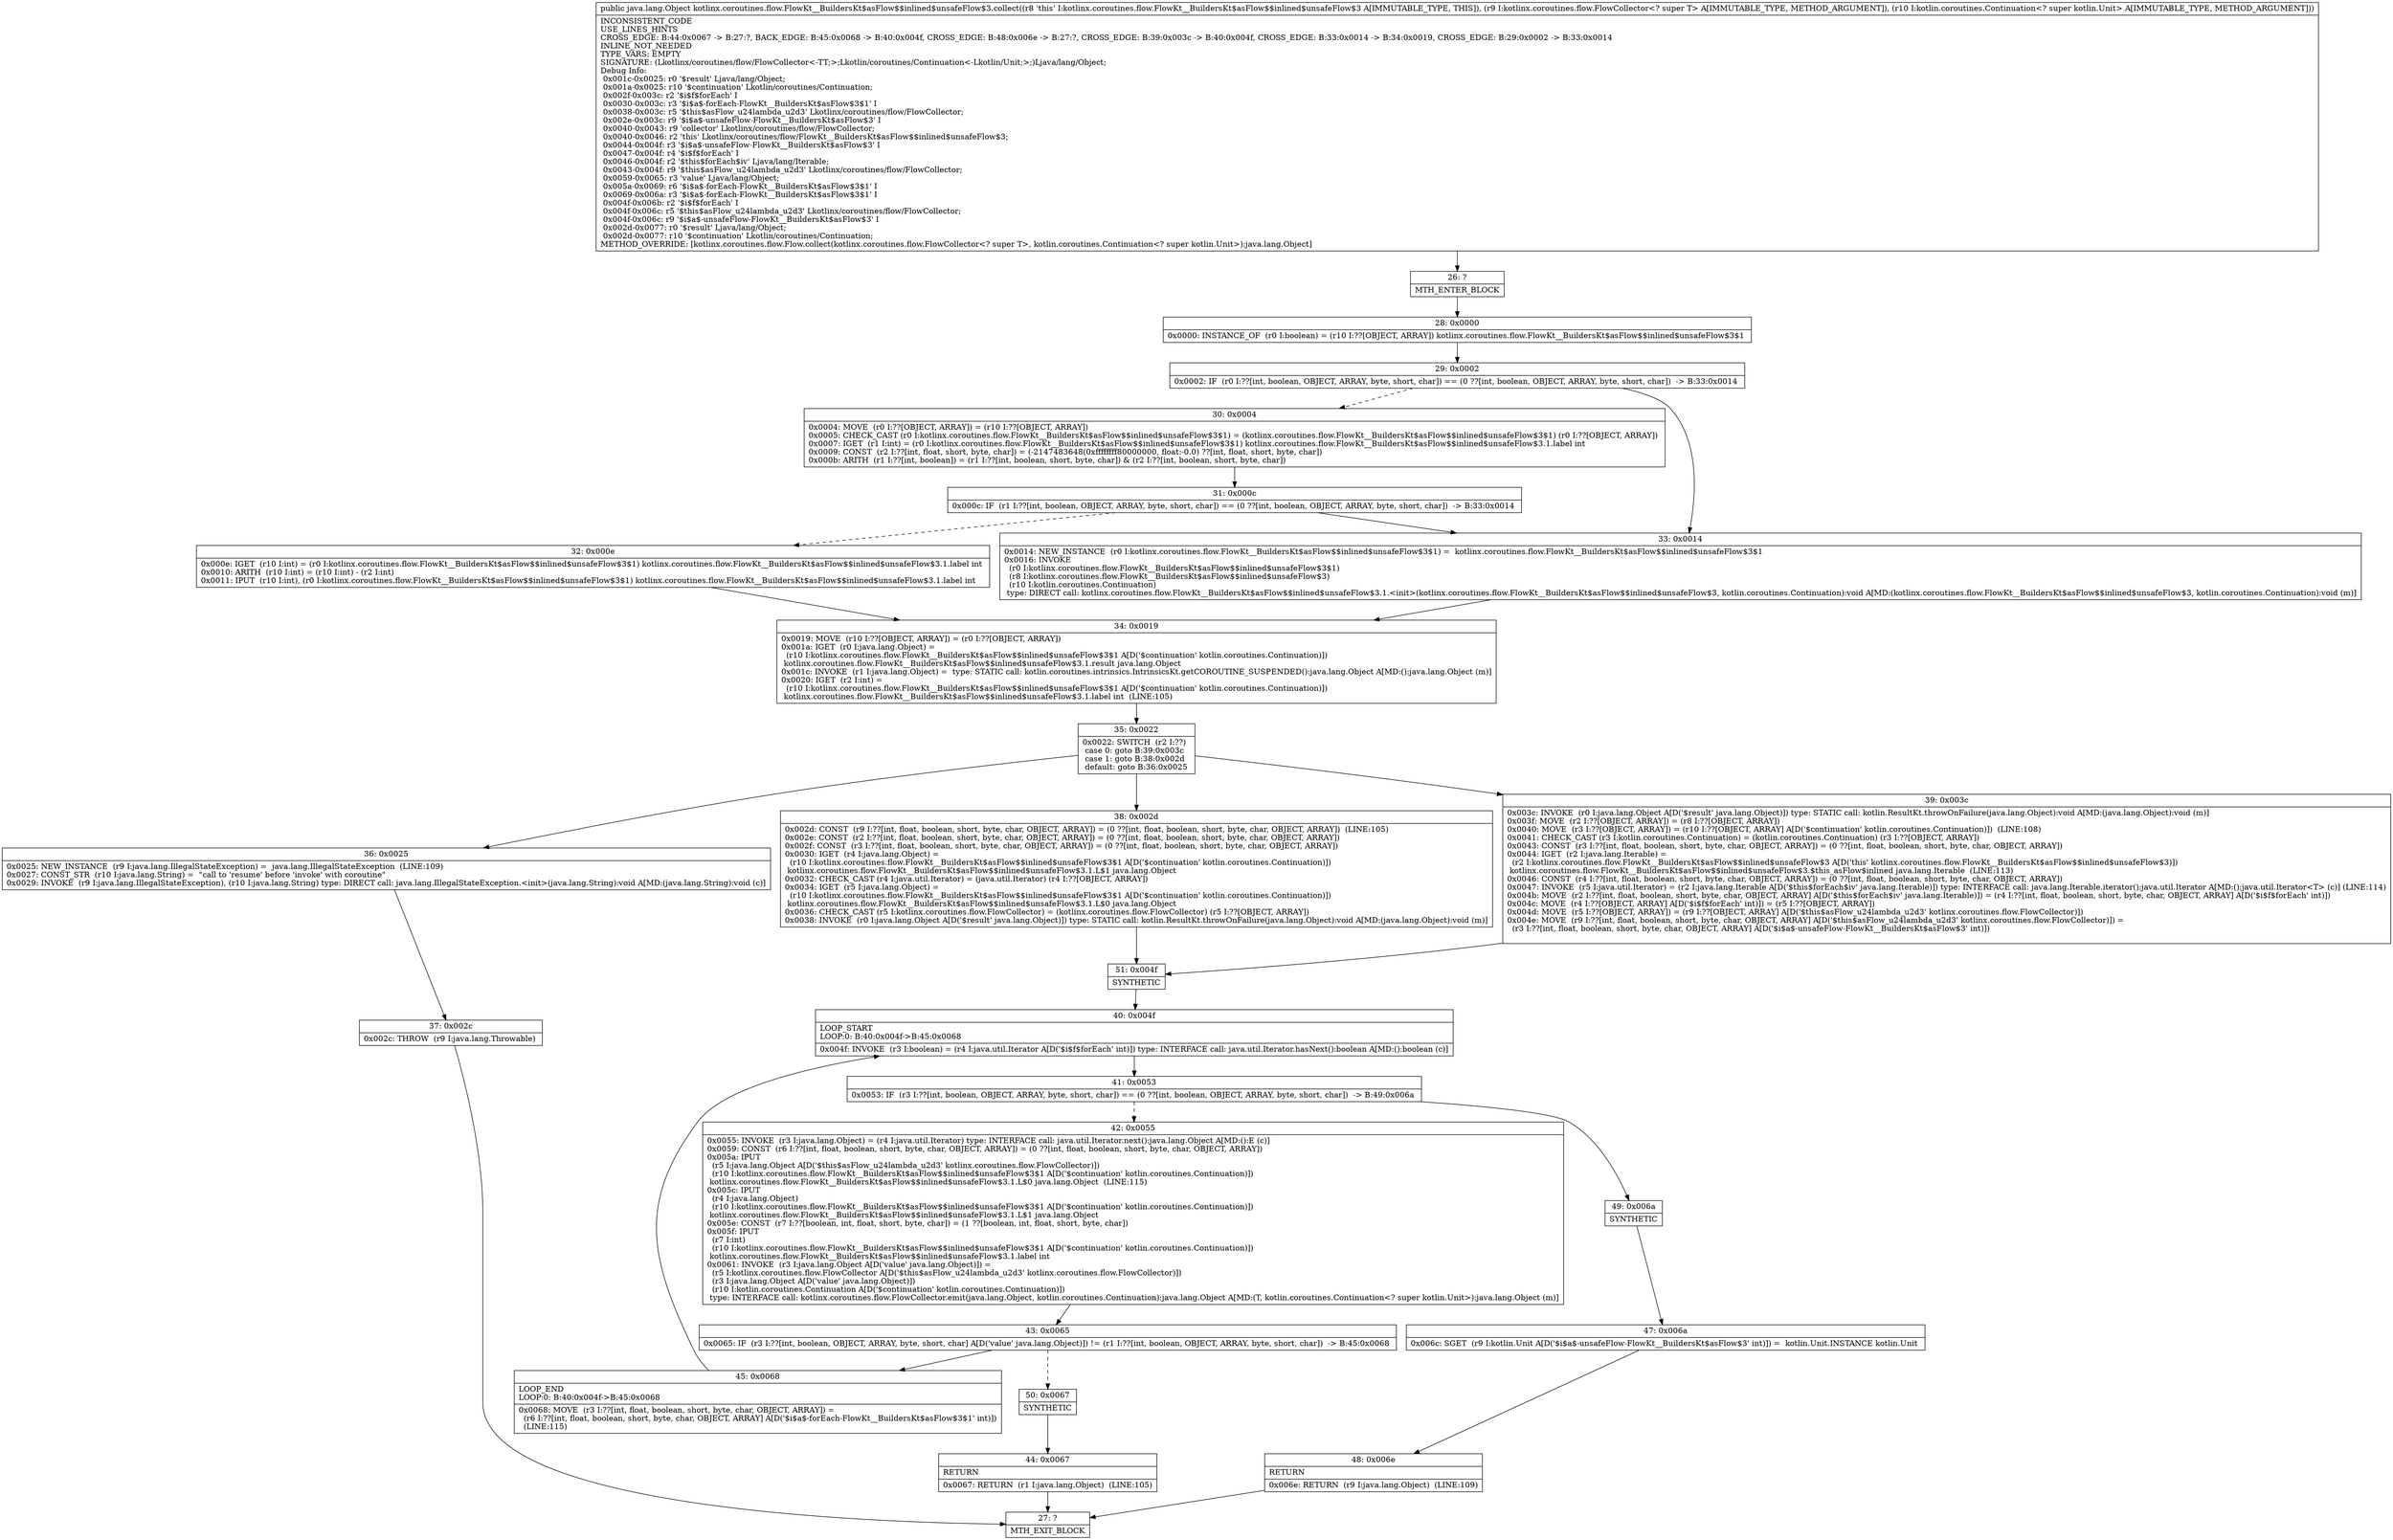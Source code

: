 digraph "CFG forkotlinx.coroutines.flow.FlowKt__BuildersKt$asFlow$$inlined$unsafeFlow$3.collect(Lkotlinx\/coroutines\/flow\/FlowCollector;Lkotlin\/coroutines\/Continuation;)Ljava\/lang\/Object;" {
Node_26 [shape=record,label="{26\:\ ?|MTH_ENTER_BLOCK\l}"];
Node_28 [shape=record,label="{28\:\ 0x0000|0x0000: INSTANCE_OF  (r0 I:boolean) = (r10 I:??[OBJECT, ARRAY]) kotlinx.coroutines.flow.FlowKt__BuildersKt$asFlow$$inlined$unsafeFlow$3$1 \l}"];
Node_29 [shape=record,label="{29\:\ 0x0002|0x0002: IF  (r0 I:??[int, boolean, OBJECT, ARRAY, byte, short, char]) == (0 ??[int, boolean, OBJECT, ARRAY, byte, short, char])  \-\> B:33:0x0014 \l}"];
Node_30 [shape=record,label="{30\:\ 0x0004|0x0004: MOVE  (r0 I:??[OBJECT, ARRAY]) = (r10 I:??[OBJECT, ARRAY]) \l0x0005: CHECK_CAST (r0 I:kotlinx.coroutines.flow.FlowKt__BuildersKt$asFlow$$inlined$unsafeFlow$3$1) = (kotlinx.coroutines.flow.FlowKt__BuildersKt$asFlow$$inlined$unsafeFlow$3$1) (r0 I:??[OBJECT, ARRAY]) \l0x0007: IGET  (r1 I:int) = (r0 I:kotlinx.coroutines.flow.FlowKt__BuildersKt$asFlow$$inlined$unsafeFlow$3$1) kotlinx.coroutines.flow.FlowKt__BuildersKt$asFlow$$inlined$unsafeFlow$3.1.label int \l0x0009: CONST  (r2 I:??[int, float, short, byte, char]) = (\-2147483648(0xffffffff80000000, float:\-0.0) ??[int, float, short, byte, char]) \l0x000b: ARITH  (r1 I:??[int, boolean]) = (r1 I:??[int, boolean, short, byte, char]) & (r2 I:??[int, boolean, short, byte, char]) \l}"];
Node_31 [shape=record,label="{31\:\ 0x000c|0x000c: IF  (r1 I:??[int, boolean, OBJECT, ARRAY, byte, short, char]) == (0 ??[int, boolean, OBJECT, ARRAY, byte, short, char])  \-\> B:33:0x0014 \l}"];
Node_32 [shape=record,label="{32\:\ 0x000e|0x000e: IGET  (r10 I:int) = (r0 I:kotlinx.coroutines.flow.FlowKt__BuildersKt$asFlow$$inlined$unsafeFlow$3$1) kotlinx.coroutines.flow.FlowKt__BuildersKt$asFlow$$inlined$unsafeFlow$3.1.label int \l0x0010: ARITH  (r10 I:int) = (r10 I:int) \- (r2 I:int) \l0x0011: IPUT  (r10 I:int), (r0 I:kotlinx.coroutines.flow.FlowKt__BuildersKt$asFlow$$inlined$unsafeFlow$3$1) kotlinx.coroutines.flow.FlowKt__BuildersKt$asFlow$$inlined$unsafeFlow$3.1.label int \l}"];
Node_34 [shape=record,label="{34\:\ 0x0019|0x0019: MOVE  (r10 I:??[OBJECT, ARRAY]) = (r0 I:??[OBJECT, ARRAY]) \l0x001a: IGET  (r0 I:java.lang.Object) = \l  (r10 I:kotlinx.coroutines.flow.FlowKt__BuildersKt$asFlow$$inlined$unsafeFlow$3$1 A[D('$continuation' kotlin.coroutines.Continuation)])\l kotlinx.coroutines.flow.FlowKt__BuildersKt$asFlow$$inlined$unsafeFlow$3.1.result java.lang.Object \l0x001c: INVOKE  (r1 I:java.lang.Object) =  type: STATIC call: kotlin.coroutines.intrinsics.IntrinsicsKt.getCOROUTINE_SUSPENDED():java.lang.Object A[MD:():java.lang.Object (m)]\l0x0020: IGET  (r2 I:int) = \l  (r10 I:kotlinx.coroutines.flow.FlowKt__BuildersKt$asFlow$$inlined$unsafeFlow$3$1 A[D('$continuation' kotlin.coroutines.Continuation)])\l kotlinx.coroutines.flow.FlowKt__BuildersKt$asFlow$$inlined$unsafeFlow$3.1.label int  (LINE:105)\l}"];
Node_35 [shape=record,label="{35\:\ 0x0022|0x0022: SWITCH  (r2 I:??)\l case 0: goto B:39:0x003c\l case 1: goto B:38:0x002d\l default: goto B:36:0x0025 \l}"];
Node_36 [shape=record,label="{36\:\ 0x0025|0x0025: NEW_INSTANCE  (r9 I:java.lang.IllegalStateException) =  java.lang.IllegalStateException  (LINE:109)\l0x0027: CONST_STR  (r10 I:java.lang.String) =  \"call to 'resume' before 'invoke' with coroutine\" \l0x0029: INVOKE  (r9 I:java.lang.IllegalStateException), (r10 I:java.lang.String) type: DIRECT call: java.lang.IllegalStateException.\<init\>(java.lang.String):void A[MD:(java.lang.String):void (c)]\l}"];
Node_37 [shape=record,label="{37\:\ 0x002c|0x002c: THROW  (r9 I:java.lang.Throwable) \l}"];
Node_27 [shape=record,label="{27\:\ ?|MTH_EXIT_BLOCK\l}"];
Node_38 [shape=record,label="{38\:\ 0x002d|0x002d: CONST  (r9 I:??[int, float, boolean, short, byte, char, OBJECT, ARRAY]) = (0 ??[int, float, boolean, short, byte, char, OBJECT, ARRAY])  (LINE:105)\l0x002e: CONST  (r2 I:??[int, float, boolean, short, byte, char, OBJECT, ARRAY]) = (0 ??[int, float, boolean, short, byte, char, OBJECT, ARRAY]) \l0x002f: CONST  (r3 I:??[int, float, boolean, short, byte, char, OBJECT, ARRAY]) = (0 ??[int, float, boolean, short, byte, char, OBJECT, ARRAY]) \l0x0030: IGET  (r4 I:java.lang.Object) = \l  (r10 I:kotlinx.coroutines.flow.FlowKt__BuildersKt$asFlow$$inlined$unsafeFlow$3$1 A[D('$continuation' kotlin.coroutines.Continuation)])\l kotlinx.coroutines.flow.FlowKt__BuildersKt$asFlow$$inlined$unsafeFlow$3.1.L$1 java.lang.Object \l0x0032: CHECK_CAST (r4 I:java.util.Iterator) = (java.util.Iterator) (r4 I:??[OBJECT, ARRAY]) \l0x0034: IGET  (r5 I:java.lang.Object) = \l  (r10 I:kotlinx.coroutines.flow.FlowKt__BuildersKt$asFlow$$inlined$unsafeFlow$3$1 A[D('$continuation' kotlin.coroutines.Continuation)])\l kotlinx.coroutines.flow.FlowKt__BuildersKt$asFlow$$inlined$unsafeFlow$3.1.L$0 java.lang.Object \l0x0036: CHECK_CAST (r5 I:kotlinx.coroutines.flow.FlowCollector) = (kotlinx.coroutines.flow.FlowCollector) (r5 I:??[OBJECT, ARRAY]) \l0x0038: INVOKE  (r0 I:java.lang.Object A[D('$result' java.lang.Object)]) type: STATIC call: kotlin.ResultKt.throwOnFailure(java.lang.Object):void A[MD:(java.lang.Object):void (m)]\l}"];
Node_51 [shape=record,label="{51\:\ 0x004f|SYNTHETIC\l}"];
Node_40 [shape=record,label="{40\:\ 0x004f|LOOP_START\lLOOP:0: B:40:0x004f\-\>B:45:0x0068\l|0x004f: INVOKE  (r3 I:boolean) = (r4 I:java.util.Iterator A[D('$i$f$forEach' int)]) type: INTERFACE call: java.util.Iterator.hasNext():boolean A[MD:():boolean (c)]\l}"];
Node_41 [shape=record,label="{41\:\ 0x0053|0x0053: IF  (r3 I:??[int, boolean, OBJECT, ARRAY, byte, short, char]) == (0 ??[int, boolean, OBJECT, ARRAY, byte, short, char])  \-\> B:49:0x006a \l}"];
Node_42 [shape=record,label="{42\:\ 0x0055|0x0055: INVOKE  (r3 I:java.lang.Object) = (r4 I:java.util.Iterator) type: INTERFACE call: java.util.Iterator.next():java.lang.Object A[MD:():E (c)]\l0x0059: CONST  (r6 I:??[int, float, boolean, short, byte, char, OBJECT, ARRAY]) = (0 ??[int, float, boolean, short, byte, char, OBJECT, ARRAY]) \l0x005a: IPUT  \l  (r5 I:java.lang.Object A[D('$this$asFlow_u24lambda_u2d3' kotlinx.coroutines.flow.FlowCollector)])\l  (r10 I:kotlinx.coroutines.flow.FlowKt__BuildersKt$asFlow$$inlined$unsafeFlow$3$1 A[D('$continuation' kotlin.coroutines.Continuation)])\l kotlinx.coroutines.flow.FlowKt__BuildersKt$asFlow$$inlined$unsafeFlow$3.1.L$0 java.lang.Object  (LINE:115)\l0x005c: IPUT  \l  (r4 I:java.lang.Object)\l  (r10 I:kotlinx.coroutines.flow.FlowKt__BuildersKt$asFlow$$inlined$unsafeFlow$3$1 A[D('$continuation' kotlin.coroutines.Continuation)])\l kotlinx.coroutines.flow.FlowKt__BuildersKt$asFlow$$inlined$unsafeFlow$3.1.L$1 java.lang.Object \l0x005e: CONST  (r7 I:??[boolean, int, float, short, byte, char]) = (1 ??[boolean, int, float, short, byte, char]) \l0x005f: IPUT  \l  (r7 I:int)\l  (r10 I:kotlinx.coroutines.flow.FlowKt__BuildersKt$asFlow$$inlined$unsafeFlow$3$1 A[D('$continuation' kotlin.coroutines.Continuation)])\l kotlinx.coroutines.flow.FlowKt__BuildersKt$asFlow$$inlined$unsafeFlow$3.1.label int \l0x0061: INVOKE  (r3 I:java.lang.Object A[D('value' java.lang.Object)]) = \l  (r5 I:kotlinx.coroutines.flow.FlowCollector A[D('$this$asFlow_u24lambda_u2d3' kotlinx.coroutines.flow.FlowCollector)])\l  (r3 I:java.lang.Object A[D('value' java.lang.Object)])\l  (r10 I:kotlin.coroutines.Continuation A[D('$continuation' kotlin.coroutines.Continuation)])\l type: INTERFACE call: kotlinx.coroutines.flow.FlowCollector.emit(java.lang.Object, kotlin.coroutines.Continuation):java.lang.Object A[MD:(T, kotlin.coroutines.Continuation\<? super kotlin.Unit\>):java.lang.Object (m)]\l}"];
Node_43 [shape=record,label="{43\:\ 0x0065|0x0065: IF  (r3 I:??[int, boolean, OBJECT, ARRAY, byte, short, char] A[D('value' java.lang.Object)]) != (r1 I:??[int, boolean, OBJECT, ARRAY, byte, short, char])  \-\> B:45:0x0068 \l}"];
Node_45 [shape=record,label="{45\:\ 0x0068|LOOP_END\lLOOP:0: B:40:0x004f\-\>B:45:0x0068\l|0x0068: MOVE  (r3 I:??[int, float, boolean, short, byte, char, OBJECT, ARRAY]) = \l  (r6 I:??[int, float, boolean, short, byte, char, OBJECT, ARRAY] A[D('$i$a$\-forEach\-FlowKt__BuildersKt$asFlow$3$1' int)])\l  (LINE:115)\l}"];
Node_50 [shape=record,label="{50\:\ 0x0067|SYNTHETIC\l}"];
Node_44 [shape=record,label="{44\:\ 0x0067|RETURN\l|0x0067: RETURN  (r1 I:java.lang.Object)  (LINE:105)\l}"];
Node_49 [shape=record,label="{49\:\ 0x006a|SYNTHETIC\l}"];
Node_47 [shape=record,label="{47\:\ 0x006a|0x006c: SGET  (r9 I:kotlin.Unit A[D('$i$a$\-unsafeFlow\-FlowKt__BuildersKt$asFlow$3' int)]) =  kotlin.Unit.INSTANCE kotlin.Unit \l}"];
Node_48 [shape=record,label="{48\:\ 0x006e|RETURN\l|0x006e: RETURN  (r9 I:java.lang.Object)  (LINE:109)\l}"];
Node_39 [shape=record,label="{39\:\ 0x003c|0x003c: INVOKE  (r0 I:java.lang.Object A[D('$result' java.lang.Object)]) type: STATIC call: kotlin.ResultKt.throwOnFailure(java.lang.Object):void A[MD:(java.lang.Object):void (m)]\l0x003f: MOVE  (r2 I:??[OBJECT, ARRAY]) = (r8 I:??[OBJECT, ARRAY]) \l0x0040: MOVE  (r3 I:??[OBJECT, ARRAY]) = (r10 I:??[OBJECT, ARRAY] A[D('$continuation' kotlin.coroutines.Continuation)])  (LINE:108)\l0x0041: CHECK_CAST (r3 I:kotlin.coroutines.Continuation) = (kotlin.coroutines.Continuation) (r3 I:??[OBJECT, ARRAY]) \l0x0043: CONST  (r3 I:??[int, float, boolean, short, byte, char, OBJECT, ARRAY]) = (0 ??[int, float, boolean, short, byte, char, OBJECT, ARRAY]) \l0x0044: IGET  (r2 I:java.lang.Iterable) = \l  (r2 I:kotlinx.coroutines.flow.FlowKt__BuildersKt$asFlow$$inlined$unsafeFlow$3 A[D('this' kotlinx.coroutines.flow.FlowKt__BuildersKt$asFlow$$inlined$unsafeFlow$3)])\l kotlinx.coroutines.flow.FlowKt__BuildersKt$asFlow$$inlined$unsafeFlow$3.$this_asFlow$inlined java.lang.Iterable  (LINE:113)\l0x0046: CONST  (r4 I:??[int, float, boolean, short, byte, char, OBJECT, ARRAY]) = (0 ??[int, float, boolean, short, byte, char, OBJECT, ARRAY]) \l0x0047: INVOKE  (r5 I:java.util.Iterator) = (r2 I:java.lang.Iterable A[D('$this$forEach$iv' java.lang.Iterable)]) type: INTERFACE call: java.lang.Iterable.iterator():java.util.Iterator A[MD:():java.util.Iterator\<T\> (c)] (LINE:114)\l0x004b: MOVE  (r2 I:??[int, float, boolean, short, byte, char, OBJECT, ARRAY] A[D('$this$forEach$iv' java.lang.Iterable)]) = (r4 I:??[int, float, boolean, short, byte, char, OBJECT, ARRAY] A[D('$i$f$forEach' int)]) \l0x004c: MOVE  (r4 I:??[OBJECT, ARRAY] A[D('$i$f$forEach' int)]) = (r5 I:??[OBJECT, ARRAY]) \l0x004d: MOVE  (r5 I:??[OBJECT, ARRAY]) = (r9 I:??[OBJECT, ARRAY] A[D('$this$asFlow_u24lambda_u2d3' kotlinx.coroutines.flow.FlowCollector)]) \l0x004e: MOVE  (r9 I:??[int, float, boolean, short, byte, char, OBJECT, ARRAY] A[D('$this$asFlow_u24lambda_u2d3' kotlinx.coroutines.flow.FlowCollector)]) = \l  (r3 I:??[int, float, boolean, short, byte, char, OBJECT, ARRAY] A[D('$i$a$\-unsafeFlow\-FlowKt__BuildersKt$asFlow$3' int)])\l \l}"];
Node_33 [shape=record,label="{33\:\ 0x0014|0x0014: NEW_INSTANCE  (r0 I:kotlinx.coroutines.flow.FlowKt__BuildersKt$asFlow$$inlined$unsafeFlow$3$1) =  kotlinx.coroutines.flow.FlowKt__BuildersKt$asFlow$$inlined$unsafeFlow$3$1 \l0x0016: INVOKE  \l  (r0 I:kotlinx.coroutines.flow.FlowKt__BuildersKt$asFlow$$inlined$unsafeFlow$3$1)\l  (r8 I:kotlinx.coroutines.flow.FlowKt__BuildersKt$asFlow$$inlined$unsafeFlow$3)\l  (r10 I:kotlin.coroutines.Continuation)\l type: DIRECT call: kotlinx.coroutines.flow.FlowKt__BuildersKt$asFlow$$inlined$unsafeFlow$3.1.\<init\>(kotlinx.coroutines.flow.FlowKt__BuildersKt$asFlow$$inlined$unsafeFlow$3, kotlin.coroutines.Continuation):void A[MD:(kotlinx.coroutines.flow.FlowKt__BuildersKt$asFlow$$inlined$unsafeFlow$3, kotlin.coroutines.Continuation):void (m)]\l}"];
MethodNode[shape=record,label="{public java.lang.Object kotlinx.coroutines.flow.FlowKt__BuildersKt$asFlow$$inlined$unsafeFlow$3.collect((r8 'this' I:kotlinx.coroutines.flow.FlowKt__BuildersKt$asFlow$$inlined$unsafeFlow$3 A[IMMUTABLE_TYPE, THIS]), (r9 I:kotlinx.coroutines.flow.FlowCollector\<? super T\> A[IMMUTABLE_TYPE, METHOD_ARGUMENT]), (r10 I:kotlin.coroutines.Continuation\<? super kotlin.Unit\> A[IMMUTABLE_TYPE, METHOD_ARGUMENT]))  | INCONSISTENT_CODE\lUSE_LINES_HINTS\lCROSS_EDGE: B:44:0x0067 \-\> B:27:?, BACK_EDGE: B:45:0x0068 \-\> B:40:0x004f, CROSS_EDGE: B:48:0x006e \-\> B:27:?, CROSS_EDGE: B:39:0x003c \-\> B:40:0x004f, CROSS_EDGE: B:33:0x0014 \-\> B:34:0x0019, CROSS_EDGE: B:29:0x0002 \-\> B:33:0x0014\lINLINE_NOT_NEEDED\lTYPE_VARS: EMPTY\lSIGNATURE: (Lkotlinx\/coroutines\/flow\/FlowCollector\<\-TT;\>;Lkotlin\/coroutines\/Continuation\<\-Lkotlin\/Unit;\>;)Ljava\/lang\/Object;\lDebug Info:\l  0x001c\-0x0025: r0 '$result' Ljava\/lang\/Object;\l  0x001a\-0x0025: r10 '$continuation' Lkotlin\/coroutines\/Continuation;\l  0x002f\-0x003c: r2 '$i$f$forEach' I\l  0x0030\-0x003c: r3 '$i$a$\-forEach\-FlowKt__BuildersKt$asFlow$3$1' I\l  0x0038\-0x003c: r5 '$this$asFlow_u24lambda_u2d3' Lkotlinx\/coroutines\/flow\/FlowCollector;\l  0x002e\-0x003c: r9 '$i$a$\-unsafeFlow\-FlowKt__BuildersKt$asFlow$3' I\l  0x0040\-0x0043: r9 'collector' Lkotlinx\/coroutines\/flow\/FlowCollector;\l  0x0040\-0x0046: r2 'this' Lkotlinx\/coroutines\/flow\/FlowKt__BuildersKt$asFlow$$inlined$unsafeFlow$3;\l  0x0044\-0x004f: r3 '$i$a$\-unsafeFlow\-FlowKt__BuildersKt$asFlow$3' I\l  0x0047\-0x004f: r4 '$i$f$forEach' I\l  0x0046\-0x004f: r2 '$this$forEach$iv' Ljava\/lang\/Iterable;\l  0x0043\-0x004f: r9 '$this$asFlow_u24lambda_u2d3' Lkotlinx\/coroutines\/flow\/FlowCollector;\l  0x0059\-0x0065: r3 'value' Ljava\/lang\/Object;\l  0x005a\-0x0069: r6 '$i$a$\-forEach\-FlowKt__BuildersKt$asFlow$3$1' I\l  0x0069\-0x006a: r3 '$i$a$\-forEach\-FlowKt__BuildersKt$asFlow$3$1' I\l  0x004f\-0x006b: r2 '$i$f$forEach' I\l  0x004f\-0x006c: r5 '$this$asFlow_u24lambda_u2d3' Lkotlinx\/coroutines\/flow\/FlowCollector;\l  0x004f\-0x006c: r9 '$i$a$\-unsafeFlow\-FlowKt__BuildersKt$asFlow$3' I\l  0x002d\-0x0077: r0 '$result' Ljava\/lang\/Object;\l  0x002d\-0x0077: r10 '$continuation' Lkotlin\/coroutines\/Continuation;\lMETHOD_OVERRIDE: [kotlinx.coroutines.flow.Flow.collect(kotlinx.coroutines.flow.FlowCollector\<? super T\>, kotlin.coroutines.Continuation\<? super kotlin.Unit\>):java.lang.Object]\l}"];
MethodNode -> Node_26;Node_26 -> Node_28;
Node_28 -> Node_29;
Node_29 -> Node_30[style=dashed];
Node_29 -> Node_33;
Node_30 -> Node_31;
Node_31 -> Node_32[style=dashed];
Node_31 -> Node_33;
Node_32 -> Node_34;
Node_34 -> Node_35;
Node_35 -> Node_36;
Node_35 -> Node_38;
Node_35 -> Node_39;
Node_36 -> Node_37;
Node_37 -> Node_27;
Node_38 -> Node_51;
Node_51 -> Node_40;
Node_40 -> Node_41;
Node_41 -> Node_42[style=dashed];
Node_41 -> Node_49;
Node_42 -> Node_43;
Node_43 -> Node_45;
Node_43 -> Node_50[style=dashed];
Node_45 -> Node_40;
Node_50 -> Node_44;
Node_44 -> Node_27;
Node_49 -> Node_47;
Node_47 -> Node_48;
Node_48 -> Node_27;
Node_39 -> Node_51;
Node_33 -> Node_34;
}

